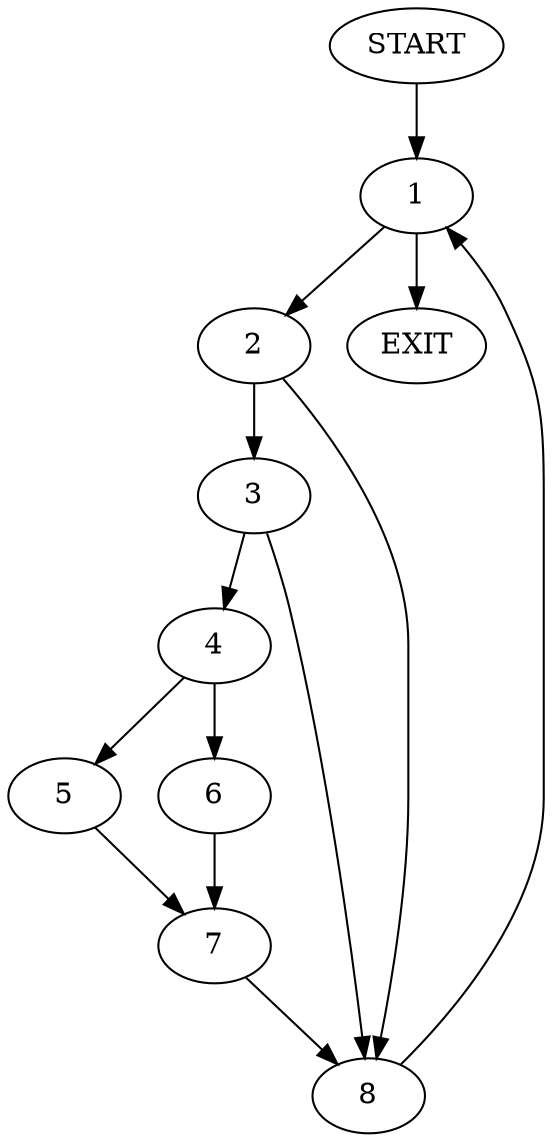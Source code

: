 digraph { 
0 [label="START"];
1;
2;
3;
4;
5;
6;
7;
8;
9[label="EXIT"];
0 -> 1;
1 -> 2;
1 -> 9;
2 -> 8;
2 -> 3;
3 -> 8;
3 -> 4;
4 -> 6;
4 -> 5;
5 -> 7;
6 -> 7;
7 -> 8;
8 -> 1;
}